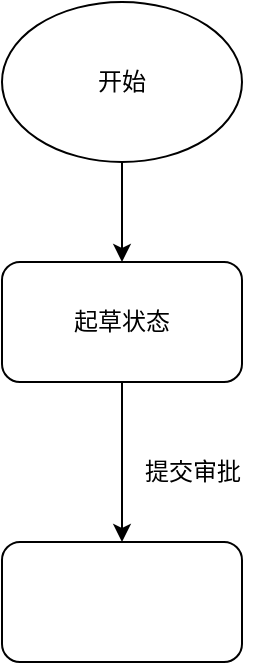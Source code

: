 <mxfile version="21.1.4" type="github">
  <diagram id="C5RBs43oDa-KdzZeNtuy" name="Page-1">
    <mxGraphModel dx="1434" dy="764" grid="1" gridSize="10" guides="1" tooltips="1" connect="1" arrows="1" fold="1" page="1" pageScale="1" pageWidth="827" pageHeight="1169" math="0" shadow="0">
      <root>
        <mxCell id="WIyWlLk6GJQsqaUBKTNV-0" />
        <mxCell id="WIyWlLk6GJQsqaUBKTNV-1" parent="WIyWlLk6GJQsqaUBKTNV-0" />
        <mxCell id="duuvg9W_gR2Q3q82Fqal-2" value="" style="edgeStyle=orthogonalEdgeStyle;rounded=0;orthogonalLoop=1;jettySize=auto;html=1;" edge="1" parent="WIyWlLk6GJQsqaUBKTNV-1" source="duuvg9W_gR2Q3q82Fqal-0" target="duuvg9W_gR2Q3q82Fqal-1">
          <mxGeometry relative="1" as="geometry" />
        </mxCell>
        <mxCell id="duuvg9W_gR2Q3q82Fqal-0" value="开始" style="ellipse;whiteSpace=wrap;html=1;labelBackgroundColor=none;labelBorderColor=none;" vertex="1" parent="WIyWlLk6GJQsqaUBKTNV-1">
          <mxGeometry x="354" y="150" width="120" height="80" as="geometry" />
        </mxCell>
        <mxCell id="duuvg9W_gR2Q3q82Fqal-4" style="edgeStyle=orthogonalEdgeStyle;rounded=0;orthogonalLoop=1;jettySize=auto;html=1;" edge="1" parent="WIyWlLk6GJQsqaUBKTNV-1" source="duuvg9W_gR2Q3q82Fqal-1" target="duuvg9W_gR2Q3q82Fqal-3">
          <mxGeometry relative="1" as="geometry" />
        </mxCell>
        <mxCell id="duuvg9W_gR2Q3q82Fqal-1" value="起草状态" style="rounded=1;whiteSpace=wrap;html=1;" vertex="1" parent="WIyWlLk6GJQsqaUBKTNV-1">
          <mxGeometry x="354" y="280" width="120" height="60" as="geometry" />
        </mxCell>
        <mxCell id="duuvg9W_gR2Q3q82Fqal-3" value="" style="rounded=1;whiteSpace=wrap;html=1;" vertex="1" parent="WIyWlLk6GJQsqaUBKTNV-1">
          <mxGeometry x="354" y="420" width="120" height="60" as="geometry" />
        </mxCell>
        <mxCell id="duuvg9W_gR2Q3q82Fqal-5" value="提交审批" style="text;html=1;align=center;verticalAlign=middle;resizable=0;points=[];autosize=1;strokeColor=none;fillColor=none;" vertex="1" parent="WIyWlLk6GJQsqaUBKTNV-1">
          <mxGeometry x="414" y="370" width="70" height="30" as="geometry" />
        </mxCell>
      </root>
    </mxGraphModel>
  </diagram>
</mxfile>
